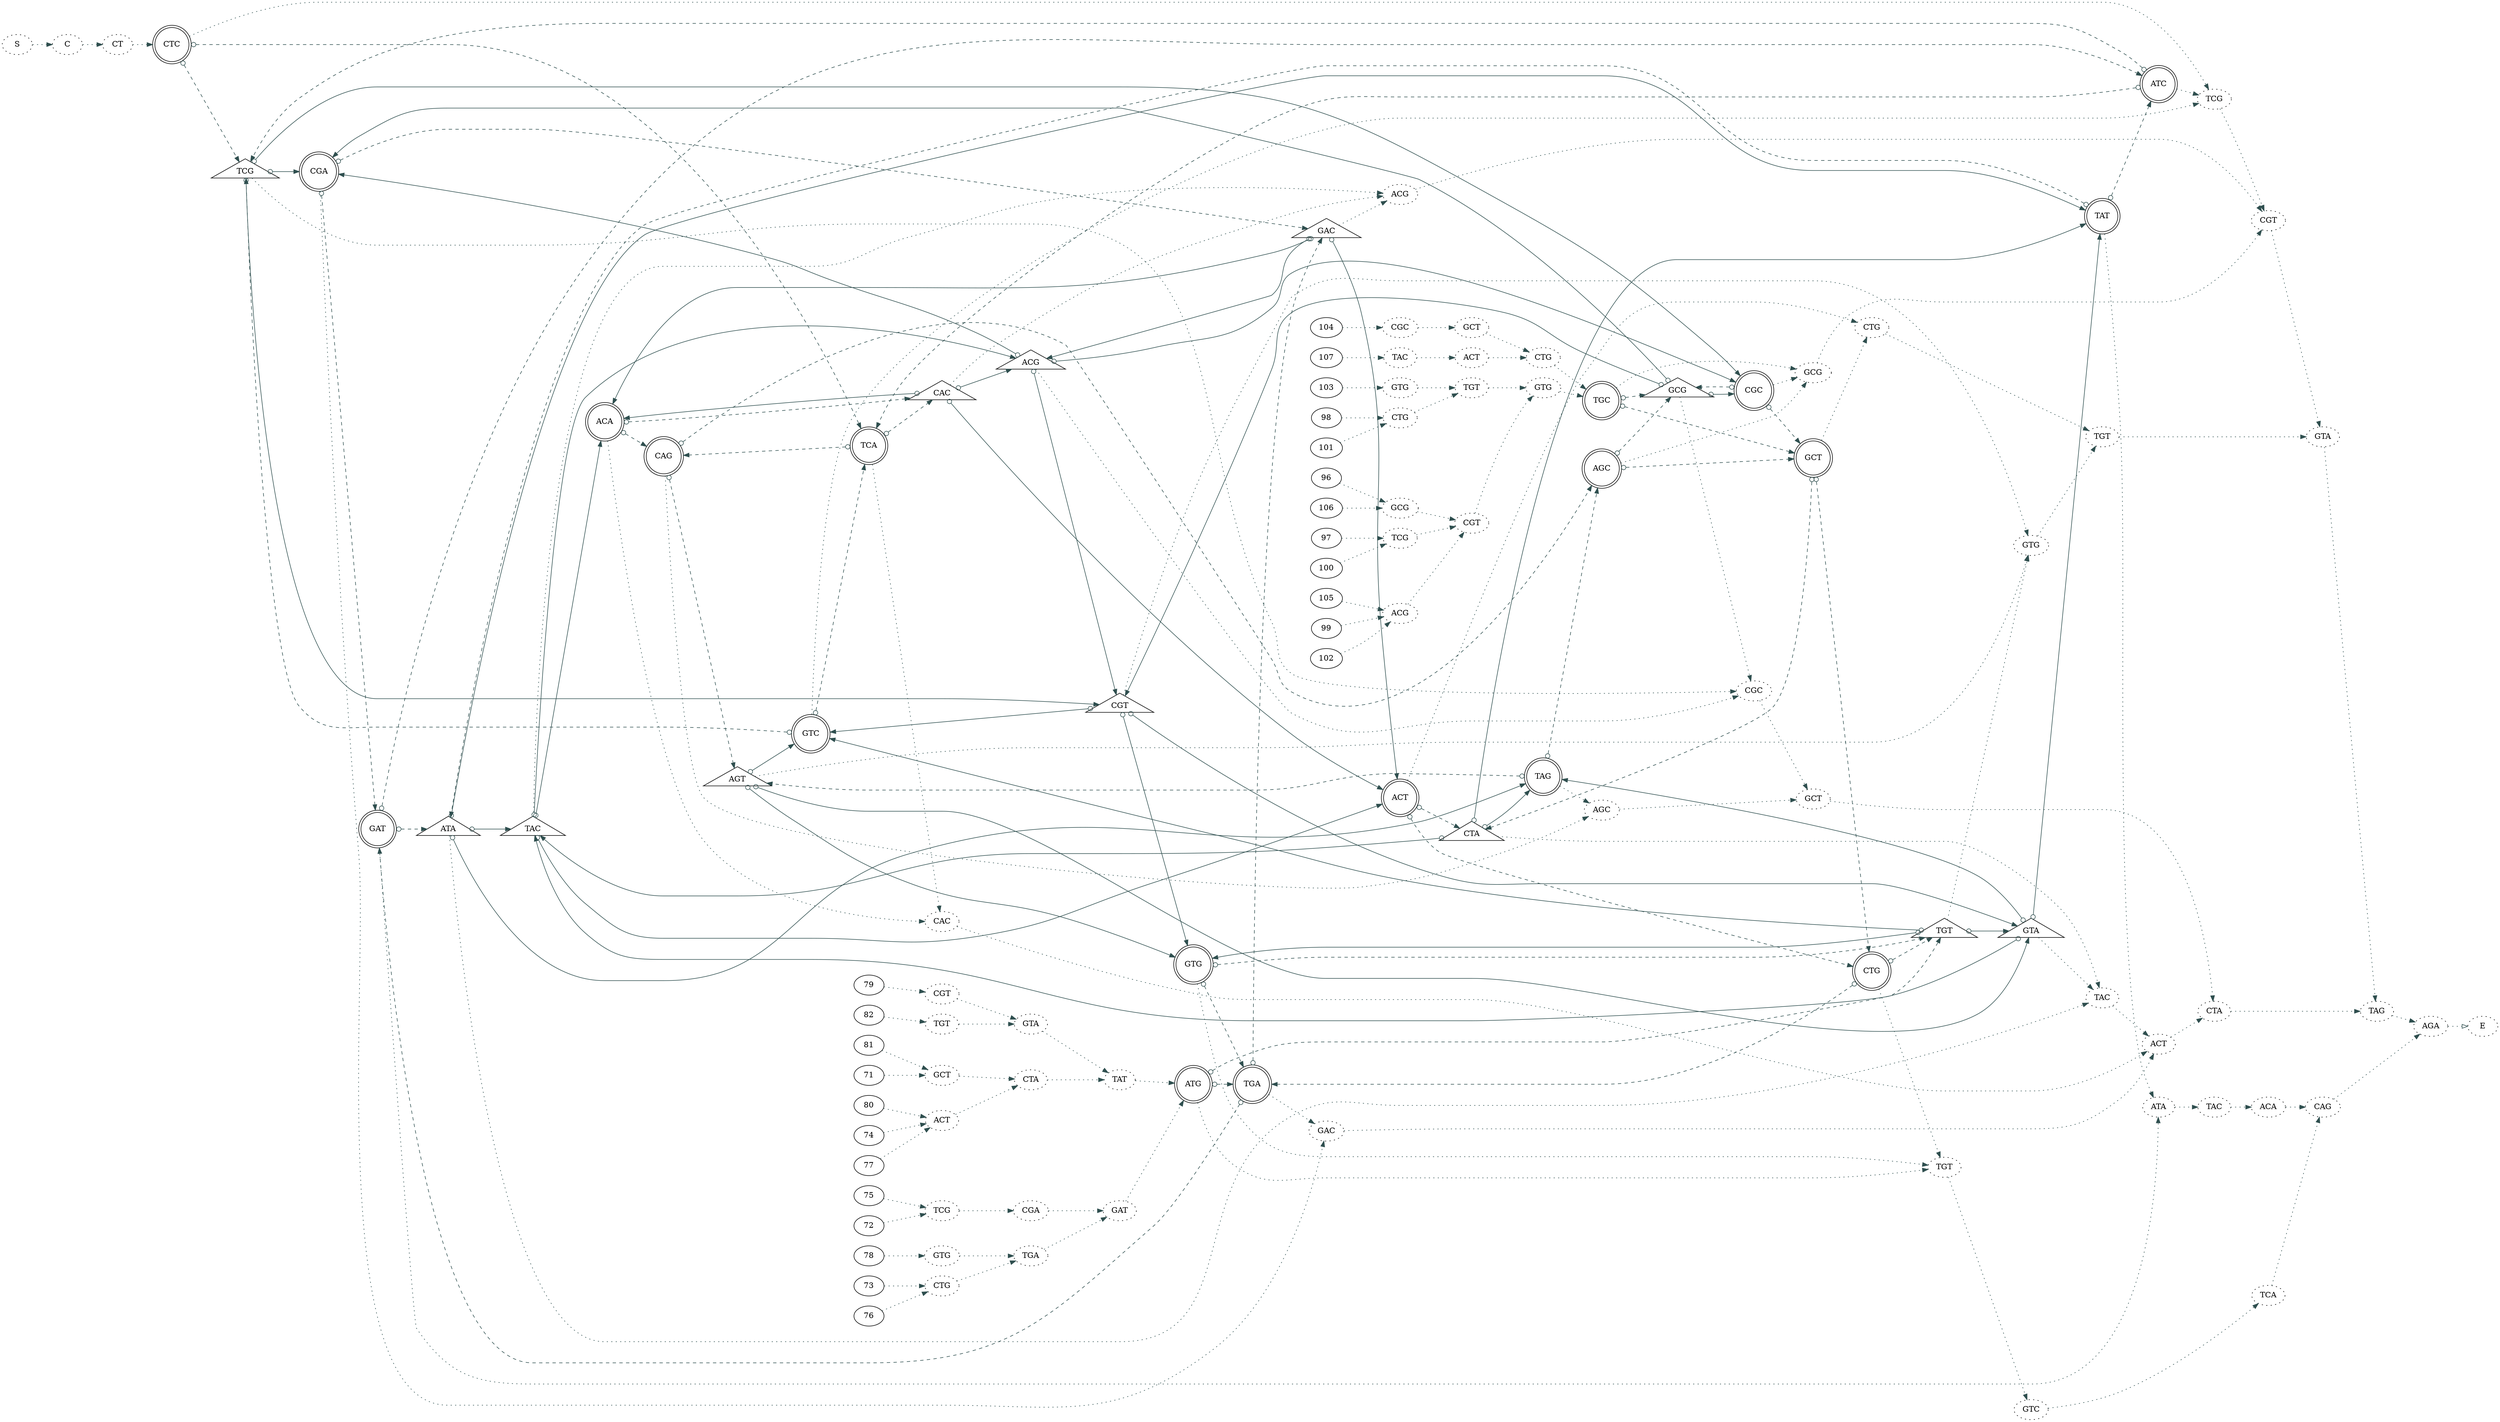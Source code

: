 digraph G {
rankdir=LR;
 0 -> 1 [style=dotted;color=darkslategrey;];
 1 -> 2 [style=dotted;color=darkslategrey;];
 2 -> 3 [style=dotted;color=darkslategrey;];
 3 -> 27 [style=dashed;dir=both;arrowtail=odot;color=darkslategrey;];
 3 -> 26 [style=dashed;dir=both;arrowtail=odot;color=darkslategrey;];
 3 -> 55 [style=dotted;color=darkslategrey;];
 4 -> 121 [arrowhead=empty;style=dotted;color=darkslategrey;];
 5 -> 24 [style=dashed;dir=both;arrowtail=odot;color=darkslategrey;];
 5 -> 25 [style=dashed;dir=both;arrowtail=odot;color=darkslategrey;];
 5 -> 54 [style=dotted;color=darkslategrey;];
 6 -> 20 [style=dashed;dir=both;arrowtail=odot;color=darkslategrey;];
 6 -> 19 [style=dashed;dir=both;arrowtail=odot;color=darkslategrey;];
 6 -> 52 [style=dotted;color=darkslategrey;];
 7 -> 18 [style=solid;dir=both;arrowtail=odot;color=darkslategrey;];
 7 -> 17 [style=solid;dir=both;arrowtail=odot;color=darkslategrey;];
 7 -> 16 [style=solid;dir=both;arrowtail=odot;color=darkslategrey;];
 7 -> 51 [style=dotted;color=darkslategrey;];
 8 -> 19 [style=dashed;dir=both;arrowtail=odot;color=darkslategrey;];
 8 -> 20 [style=dashed;dir=both;arrowtail=odot;color=darkslategrey;];
 8 -> 52 [style=dotted;color=darkslategrey;];
 9 -> 23 [style=solid;dir=both;arrowtail=odot;color=darkslategrey;];
 9 -> 21 [style=solid;dir=both;arrowtail=odot;color=darkslategrey;];
 9 -> 22 [style=solid;dir=both;arrowtail=odot;color=darkslategrey;];
 9 -> 53 [style=dotted;color=darkslategrey;];
 10 -> 27 [style=dashed;dir=both;arrowtail=odot;color=darkslategrey;];
 10 -> 26 [style=dashed;dir=both;arrowtail=odot;color=darkslategrey;];
 10 -> 55 [style=dotted;color=darkslategrey;];
 11 -> 28 [style=dashed;dir=both;arrowtail=odot;color=darkslategrey;];
 11 -> 29 [style=dashed;dir=both;arrowtail=odot;color=darkslategrey;];
 11 -> 56 [style=dotted;color=darkslategrey;];
 12 -> 30 [style=solid;dir=both;arrowtail=odot;color=darkslategrey;];
 12 -> 31 [style=solid;dir=both;arrowtail=odot;color=darkslategrey;];
 12 -> 32 [style=solid;dir=both;arrowtail=odot;color=darkslategrey;];
 12 -> 57 [style=dotted;color=darkslategrey;];
 13 -> 33 [style=dashed;dir=both;arrowtail=odot;color=darkslategrey;];
 13 -> 34 [style=dashed;dir=both;arrowtail=odot;color=darkslategrey;];
 13 -> 58 [style=dotted;color=darkslategrey;];
 14 -> 10 [style=dashed;dir=both;arrowtail=odot;color=darkslategrey;];
 14 -> 9 [style=dashed;dir=both;arrowtail=odot;color=darkslategrey;];
 14 -> 48 [style=dotted;color=darkslategrey;];
 15 -> 13 [style=solid;dir=both;arrowtail=odot;color=darkslategrey;];
 15 -> 12 [style=solid;dir=both;arrowtail=odot;color=darkslategrey;];
 15 -> 11 [style=solid;dir=both;arrowtail=odot;color=darkslategrey;];
 15 -> 49 [style=dotted;color=darkslategrey;];
 16 -> 23 [style=solid;dir=both;arrowtail=odot;color=darkslategrey;];
 16 -> 21 [style=solid;dir=both;arrowtail=odot;color=darkslategrey;];
 16 -> 22 [style=solid;dir=both;arrowtail=odot;color=darkslategrey;];
 16 -> 53 [style=dotted;color=darkslategrey;];
 17 -> 24 [style=dashed;dir=both;arrowtail=odot;color=darkslategrey;];
 17 -> 25 [style=dashed;dir=both;arrowtail=odot;color=darkslategrey;];
 17 -> 54 [style=dotted;color=darkslategrey;];
 18 -> 27 [style=dashed;dir=both;arrowtail=odot;color=darkslategrey;];
 18 -> 26 [style=dashed;dir=both;arrowtail=odot;color=darkslategrey;];
 18 -> 55 [style=dotted;color=darkslategrey;];
 19 -> 30 [style=solid;dir=both;arrowtail=odot;color=darkslategrey;];
 19 -> 31 [style=solid;dir=both;arrowtail=odot;color=darkslategrey;];
 19 -> 32 [style=solid;dir=both;arrowtail=odot;color=darkslategrey;];
 19 -> 57 [style=dotted;color=darkslategrey;];
 20 -> 34 [style=dashed;dir=both;arrowtail=odot;color=darkslategrey;];
 20 -> 33 [style=dashed;dir=both;arrowtail=odot;color=darkslategrey;];
 20 -> 58 [style=dotted;color=darkslategrey;];
 21 -> 7 [style=dashed;dir=both;arrowtail=odot;color=darkslategrey;];
 21 -> 8 [style=dashed;dir=both;arrowtail=odot;color=darkslategrey;];
 21 -> 47 [style=dotted;color=darkslategrey;];
 22 -> 10 [style=dashed;dir=both;arrowtail=odot;color=darkslategrey;];
 22 -> 9 [style=dashed;dir=both;arrowtail=odot;color=darkslategrey;];
 22 -> 48 [style=dotted;color=darkslategrey;];
 23 -> 13 [style=solid;dir=both;arrowtail=odot;color=darkslategrey;];
 23 -> 12 [style=solid;dir=both;arrowtail=odot;color=darkslategrey;];
 23 -> 11 [style=solid;dir=both;arrowtail=odot;color=darkslategrey;];
 23 -> 49 [style=dotted;color=darkslategrey;];
 24 -> 15 [style=dashed;dir=both;arrowtail=odot;color=darkslategrey;];
 24 -> 14 [style=dashed;dir=both;arrowtail=odot;color=darkslategrey;];
 24 -> 50 [style=dotted;color=darkslategrey;];
 25 -> 17 [style=solid;dir=both;arrowtail=odot;color=darkslategrey;];
 25 -> 16 [style=solid;dir=both;arrowtail=odot;color=darkslategrey;];
 25 -> 18 [style=solid;dir=both;arrowtail=odot;color=darkslategrey;];
 25 -> 51 [style=dotted;color=darkslategrey;];
 26 -> 28 [style=dashed;dir=both;arrowtail=odot;color=darkslategrey;];
 26 -> 29 [style=dashed;dir=both;arrowtail=odot;color=darkslategrey;];
 26 -> 56 [style=dotted;color=darkslategrey;];
 27 -> 30 [style=solid;dir=both;arrowtail=odot;color=darkslategrey;];
 27 -> 31 [style=solid;dir=both;arrowtail=odot;color=darkslategrey;];
 27 -> 32 [style=solid;dir=both;arrowtail=odot;color=darkslategrey;];
 27 -> 57 [style=dotted;color=darkslategrey;];
 28 -> 7 [style=dashed;dir=both;arrowtail=odot;color=darkslategrey;];
 28 -> 8 [style=dashed;dir=both;arrowtail=odot;color=darkslategrey;];
 28 -> 47 [style=dotted;color=darkslategrey;];
 29 -> 13 [style=solid;dir=both;arrowtail=odot;color=darkslategrey;];
 29 -> 12 [style=solid;dir=both;arrowtail=odot;color=darkslategrey;];
 29 -> 11 [style=solid;dir=both;arrowtail=odot;color=darkslategrey;];
 29 -> 49 [style=dotted;color=darkslategrey;];
 30 -> 14 [style=dashed;dir=both;arrowtail=odot;color=darkslategrey;];
 30 -> 15 [style=dashed;dir=both;arrowtail=odot;color=darkslategrey;];
 30 -> 50 [style=dotted;color=darkslategrey;];
 31 -> 17 [style=solid;dir=both;arrowtail=odot;color=darkslategrey;];
 31 -> 16 [style=solid;dir=both;arrowtail=odot;color=darkslategrey;];
 31 -> 18 [style=solid;dir=both;arrowtail=odot;color=darkslategrey;];
 31 -> 51 [style=dotted;color=darkslategrey;];
 32 -> 19 [style=dashed;dir=both;arrowtail=odot;color=darkslategrey;];
 32 -> 20 [style=dashed;dir=both;arrowtail=odot;color=darkslategrey;];
 32 -> 52 [style=dotted;color=darkslategrey;];
 33 -> 21 [style=solid;dir=both;arrowtail=odot;color=darkslategrey;];
 33 -> 22 [style=solid;dir=both;arrowtail=odot;color=darkslategrey;];
 33 -> 23 [style=solid;dir=both;arrowtail=odot;color=darkslategrey;];
 33 -> 53 [style=dotted;color=darkslategrey;];
 34 -> 24 [style=dashed;dir=both;arrowtail=odot;color=darkslategrey;];
 34 -> 25 [style=dashed;dir=both;arrowtail=odot;color=darkslategrey;];
 34 -> 54 [style=dotted;color=darkslategrey;];
 47 -> 61 [style=dotted;color=darkslategrey;];
 48 -> 62 [style=dotted;color=darkslategrey;];
 49 -> 64 [style=dotted;color=darkslategrey;];
 50 -> 59 [style=dotted;color=darkslategrey;];
 51 -> 63 [style=dotted;color=darkslategrey;];
 52 -> 64 [style=dotted;color=darkslategrey;];
 53 -> 59 [style=dotted;color=darkslategrey;];
 54 -> 60 [style=dotted;color=darkslategrey;];
 55 -> 64 [style=dotted;color=darkslategrey;];
 56 -> 59 [style=dotted;color=darkslategrey;];
 57 -> 61 [style=dotted;color=darkslategrey;];
 58 -> 63 [style=dotted;color=darkslategrey;];
 59 -> 68 [style=dotted;color=darkslategrey;];
 60 -> 67 [style=dotted;color=darkslategrey;];
 61 -> 68 [style=dotted;color=darkslategrey;];
 62 -> 65 [style=dotted;color=darkslategrey;];
 63 -> 66 [style=dotted;color=darkslategrey;];
 64 -> 66 [style=dotted;color=darkslategrey;];
 65 -> 70 [style=dotted;color=darkslategrey;];
 66 -> 69 [style=dotted;color=darkslategrey;];
 67 -> 70 [style=dotted;color=darkslategrey;];
 68 -> 69 [style=dotted;color=darkslategrey;];
 69 -> 4 [style=dotted;color=darkslategrey;];
 70 -> 4 [style=dotted;color=darkslategrey;];
 71 -> 85 [style=dotted;color=darkslategrey;];
 72 -> 87 [style=dotted;color=darkslategrey;];
 73 -> 89 [style=dotted;color=darkslategrey;];
 74 -> 83 [style=dotted;color=darkslategrey;];
 75 -> 87 [style=dotted;color=darkslategrey;];
 76 -> 89 [style=dotted;color=darkslategrey;];
 77 -> 83 [style=dotted;color=darkslategrey;];
 78 -> 84 [style=dotted;color=darkslategrey;];
 79 -> 88 [style=dotted;color=darkslategrey;];
 80 -> 83 [style=dotted;color=darkslategrey;];
 81 -> 85 [style=dotted;color=darkslategrey;];
 82 -> 86 [style=dotted;color=darkslategrey;];
 83 -> 93 [style=dotted;color=darkslategrey;];
 84 -> 91 [style=dotted;color=darkslategrey;];
 85 -> 93 [style=dotted;color=darkslategrey;];
 86 -> 90 [style=dotted;color=darkslategrey;];
 87 -> 92 [style=dotted;color=darkslategrey;];
 88 -> 90 [style=dotted;color=darkslategrey;];
 89 -> 91 [style=dotted;color=darkslategrey;];
 90 -> 95 [style=dotted;color=darkslategrey;];
 91 -> 94 [style=dotted;color=darkslategrey;];
 92 -> 94 [style=dotted;color=darkslategrey;];
 93 -> 95 [style=dotted;color=darkslategrey;];
 94 -> 5 [style=dotted;color=darkslategrey;];
 95 -> 5 [style=dotted;color=darkslategrey;];
 96 -> 110 [style=dotted;color=darkslategrey;];
 97 -> 112 [style=dotted;color=darkslategrey;];
 98 -> 114 [style=dotted;color=darkslategrey;];
 99 -> 108 [style=dotted;color=darkslategrey;];
 100 -> 112 [style=dotted;color=darkslategrey;];
 101 -> 114 [style=dotted;color=darkslategrey;];
 102 -> 108 [style=dotted;color=darkslategrey;];
 103 -> 109 [style=dotted;color=darkslategrey;];
 104 -> 113 [style=dotted;color=darkslategrey;];
 105 -> 108 [style=dotted;color=darkslategrey;];
 106 -> 110 [style=dotted;color=darkslategrey;];
 107 -> 111 [style=dotted;color=darkslategrey;];
 108 -> 118 [style=dotted;color=darkslategrey;];
 109 -> 117 [style=dotted;color=darkslategrey;];
 110 -> 118 [style=dotted;color=darkslategrey;];
 111 -> 115 [style=dotted;color=darkslategrey;];
 112 -> 118 [style=dotted;color=darkslategrey;];
 113 -> 116 [style=dotted;color=darkslategrey;];
 114 -> 117 [style=dotted;color=darkslategrey;];
 115 -> 120 [style=dotted;color=darkslategrey;];
 116 -> 120 [style=dotted;color=darkslategrey;];
 117 -> 119 [style=dotted;color=darkslategrey;];
 118 -> 119 [style=dotted;color=darkslategrey;];
 119 -> 6 [style=dotted;color=darkslategrey;];
 120 -> 6 [style=dotted;color=darkslategrey;];
 0 [style=dotted;style=dotted;label="S"];
 1 [style=dotted;style=dotted;label="C"];
 2 [style=dotted;style=dotted;label="CT"];
 3 [shape=doublecircle;label="CTC"];
 4 [style=dotted;label="AGA"];
 5 [shape=doublecircle;label="ATG"];
 6 [shape=doublecircle;label="TGC"];
 7 [shape=triangle;label="AGT"];
 8 [shape=doublecircle;label="AGC"];
 9 [shape=triangle;label="ATA"];
 10 [shape=doublecircle;label="ATC"];
 11 [shape=doublecircle;label="ACA"];
 12 [shape=triangle;label="ACG"];
 13 [shape=doublecircle;label="ACT"];
 14 [shape=doublecircle;label="GAT"];
 15 [shape=triangle;label="GAC"];
 16 [shape=triangle;label="GTA"];
 17 [shape=doublecircle;label="GTG"];
 18 [shape=doublecircle;label="GTC"];
 19 [shape=triangle;label="GCG"];
 20 [shape=doublecircle;label="GCT"];
 21 [shape=doublecircle;label="TAG"];
 22 [shape=doublecircle;label="TAT"];
 23 [shape=triangle;label="TAC"];
 24 [shape=doublecircle;label="TGA"];
 25 [shape=triangle;label="TGT"];
 26 [shape=doublecircle;label="TCA"];
 27 [shape=triangle;label="TCG"];
 28 [shape=doublecircle;label="CAG"];
 29 [shape=triangle;label="CAC"];
 30 [shape=doublecircle;label="CGA"];
 31 [shape=triangle;label="CGT"];
 32 [shape=doublecircle;label="CGC"];
 33 [shape=triangle;label="CTA"];
 34 [shape=doublecircle;label="CTG"];
 47 [style=dotted;style=dotted;label="AGC"];
 48 [style=dotted;style=dotted;label="ATA"];
 49 [style=dotted;style=dotted;label="ACG"];
 50 [style=dotted;style=dotted;label="GAC"];
 51 [style=dotted;style=dotted;label="GTG"];
 52 [style=dotted;style=dotted;label="GCG"];
 53 [style=dotted;style=dotted;label="TAC"];
 54 [style=dotted;style=dotted;label="TGT"];
 55 [style=dotted;style=dotted;label="TCG"];
 56 [style=dotted;style=dotted;label="CAC"];
 57 [style=dotted;style=dotted;label="CGC"];
 58 [style=dotted;style=dotted;label="CTG"];
 59 [style=dotted;style=dotted;label="ACT"];
 60 [style=dotted;style=dotted;label="GTC"];
 61 [style=dotted;style=dotted;label="GCT"];
 62 [style=dotted;style=dotted;label="TAC"];
 63 [style=dotted;style=dotted;label="TGT"];
 64 [style=dotted;style=dotted;label="CGT"];
 65 [style=dotted;style=dotted;label="ACA"];
 66 [style=dotted;style=dotted;label="GTA"];
 67 [style=dotted;style=dotted;label="TCA"];
 68 [style=dotted;style=dotted;label="CTA"];
 69 [style=dotted;style=dotted;label="TAG"];
 70 [style=dotted;style=dotted;label="CAG"];
 83 [style=dotted;style=dotted;label="ACT"];
 84 [style=dotted;style=dotted;label="GTG"];
 85 [style=dotted;style=dotted;label="GCT"];
 86 [style=dotted;style=dotted;label="TGT"];
 87 [style=dotted;style=dotted;label="TCG"];
 88 [style=dotted;style=dotted;label="CGT"];
 89 [style=dotted;style=dotted;label="CTG"];
 90 [style=dotted;style=dotted;label="GTA"];
 91 [style=dotted;style=dotted;label="TGA"];
 92 [style=dotted;style=dotted;label="CGA"];
 93 [style=dotted;style=dotted;label="CTA"];
 94 [style=dotted;style=dotted;label="GAT"];
 95 [style=dotted;style=dotted;label="TAT"];
 108 [style=dotted;style=dotted;label="ACG"];
 109 [style=dotted;style=dotted;label="GTG"];
 110 [style=dotted;style=dotted;label="GCG"];
 111 [style=dotted;style=dotted;label="TAC"];
 112 [style=dotted;style=dotted;label="TCG"];
 113 [style=dotted;style=dotted;label="CGC"];
 114 [style=dotted;style=dotted;label="CTG"];
 115 [style=dotted;style=dotted;label="ACT"];
 116 [style=dotted;style=dotted;label="GCT"];
 117 [style=dotted;style=dotted;label="TGT"];
 118 [style=dotted;style=dotted;label="CGT"];
 119 [style=dotted;style=dotted;label="GTG"];
 120 [style=dotted;style=dotted;label="CTG"];
 121 [style=dotted;label="E"];
}
